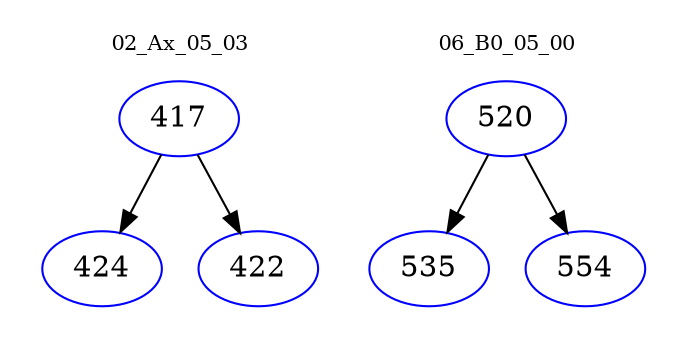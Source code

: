 digraph{
subgraph cluster_0 {
color = white
label = "02_Ax_05_03";
fontsize=10;
T0_417 [label="417", color="blue"]
T0_417 -> T0_424 [color="black"]
T0_424 [label="424", color="blue"]
T0_417 -> T0_422 [color="black"]
T0_422 [label="422", color="blue"]
}
subgraph cluster_1 {
color = white
label = "06_B0_05_00";
fontsize=10;
T1_520 [label="520", color="blue"]
T1_520 -> T1_535 [color="black"]
T1_535 [label="535", color="blue"]
T1_520 -> T1_554 [color="black"]
T1_554 [label="554", color="blue"]
}
}
